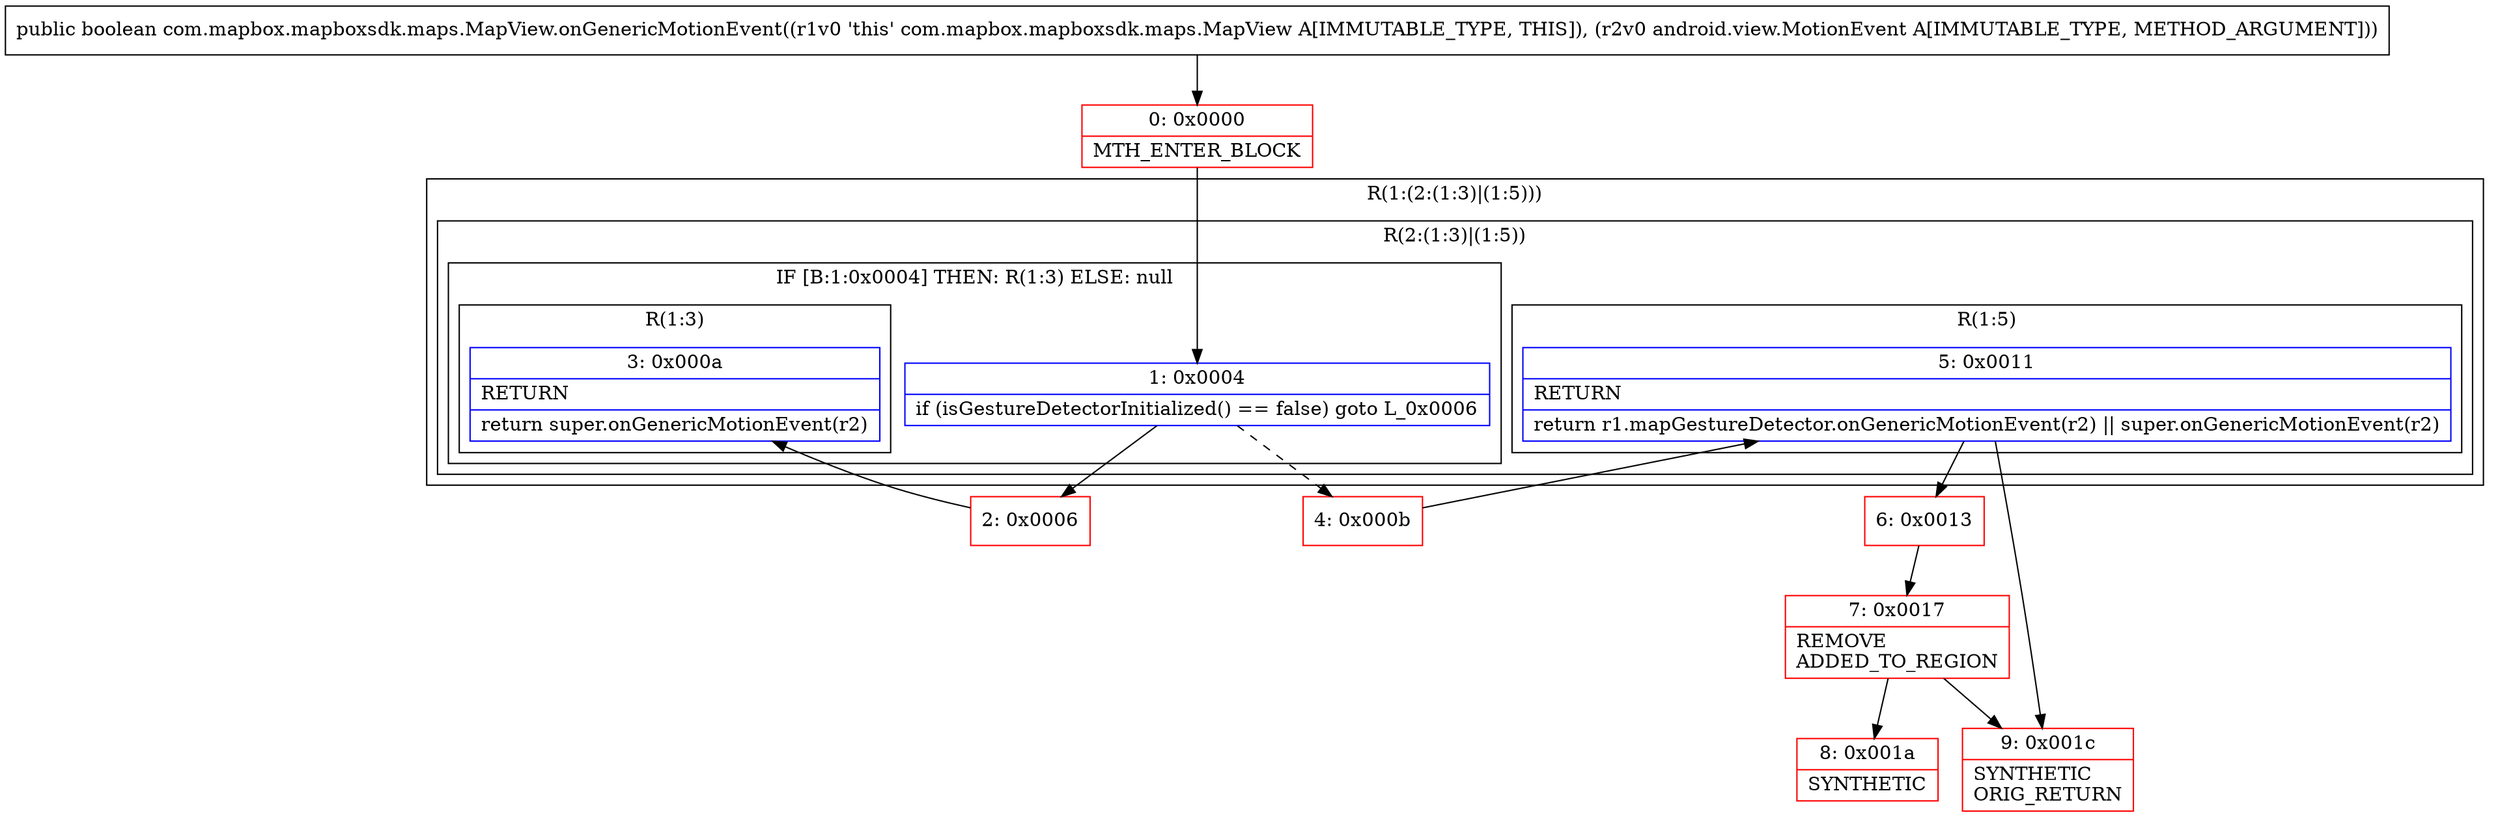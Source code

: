 digraph "CFG forcom.mapbox.mapboxsdk.maps.MapView.onGenericMotionEvent(Landroid\/view\/MotionEvent;)Z" {
subgraph cluster_Region_1029135871 {
label = "R(1:(2:(1:3)|(1:5)))";
node [shape=record,color=blue];
subgraph cluster_Region_2088650103 {
label = "R(2:(1:3)|(1:5))";
node [shape=record,color=blue];
subgraph cluster_IfRegion_1628528963 {
label = "IF [B:1:0x0004] THEN: R(1:3) ELSE: null";
node [shape=record,color=blue];
Node_1 [shape=record,label="{1\:\ 0x0004|if (isGestureDetectorInitialized() == false) goto L_0x0006\l}"];
subgraph cluster_Region_728757556 {
label = "R(1:3)";
node [shape=record,color=blue];
Node_3 [shape=record,label="{3\:\ 0x000a|RETURN\l|return super.onGenericMotionEvent(r2)\l}"];
}
}
subgraph cluster_Region_751893763 {
label = "R(1:5)";
node [shape=record,color=blue];
Node_5 [shape=record,label="{5\:\ 0x0011|RETURN\l|return r1.mapGestureDetector.onGenericMotionEvent(r2) \|\| super.onGenericMotionEvent(r2)\l}"];
}
}
}
Node_0 [shape=record,color=red,label="{0\:\ 0x0000|MTH_ENTER_BLOCK\l}"];
Node_2 [shape=record,color=red,label="{2\:\ 0x0006}"];
Node_4 [shape=record,color=red,label="{4\:\ 0x000b}"];
Node_6 [shape=record,color=red,label="{6\:\ 0x0013}"];
Node_7 [shape=record,color=red,label="{7\:\ 0x0017|REMOVE\lADDED_TO_REGION\l}"];
Node_8 [shape=record,color=red,label="{8\:\ 0x001a|SYNTHETIC\l}"];
Node_9 [shape=record,color=red,label="{9\:\ 0x001c|SYNTHETIC\lORIG_RETURN\l}"];
MethodNode[shape=record,label="{public boolean com.mapbox.mapboxsdk.maps.MapView.onGenericMotionEvent((r1v0 'this' com.mapbox.mapboxsdk.maps.MapView A[IMMUTABLE_TYPE, THIS]), (r2v0 android.view.MotionEvent A[IMMUTABLE_TYPE, METHOD_ARGUMENT])) }"];
MethodNode -> Node_0;
Node_1 -> Node_2;
Node_1 -> Node_4[style=dashed];
Node_5 -> Node_6;
Node_5 -> Node_9;
Node_0 -> Node_1;
Node_2 -> Node_3;
Node_4 -> Node_5;
Node_6 -> Node_7;
Node_7 -> Node_8;
Node_7 -> Node_9;
}

